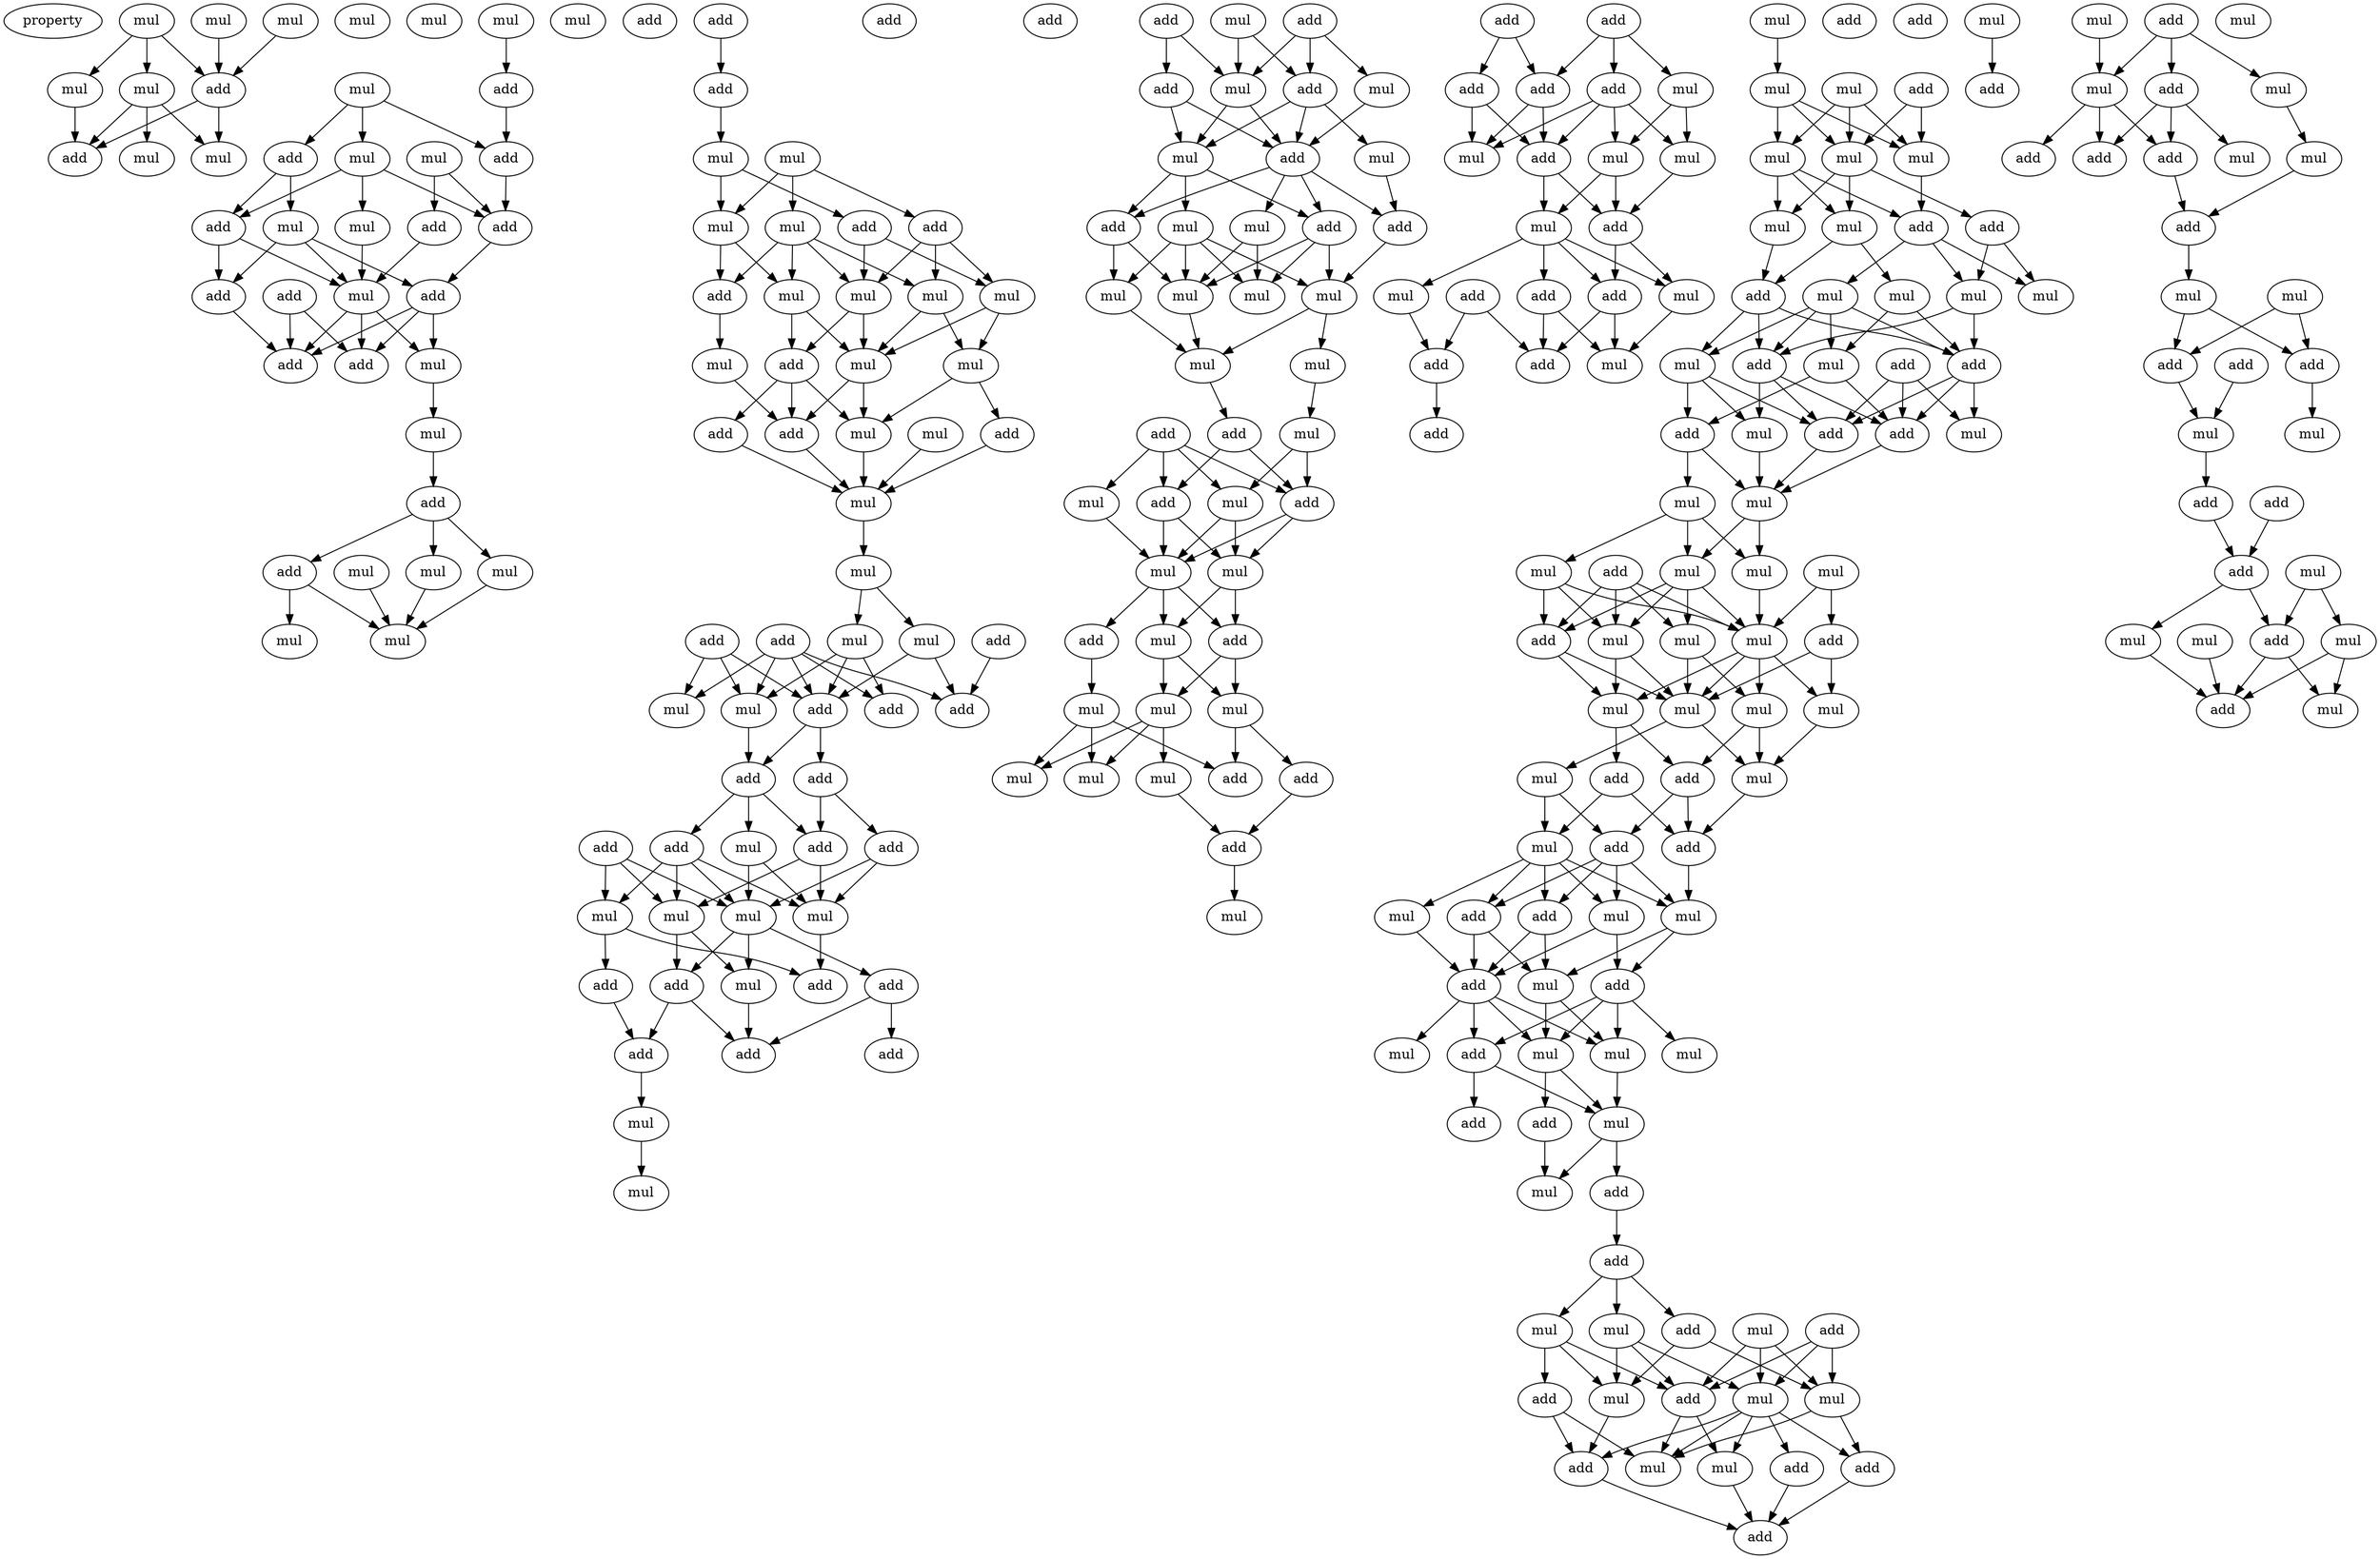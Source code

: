 digraph {
    node [fontcolor=black]
    property [mul=2,lf=1.8]
    0 [ label = mul ];
    1 [ label = mul ];
    2 [ label = mul ];
    3 [ label = mul ];
    4 [ label = mul ];
    5 [ label = mul ];
    6 [ label = mul ];
    7 [ label = add ];
    8 [ label = mul ];
    9 [ label = add ];
    10 [ label = mul ];
    11 [ label = mul ];
    12 [ label = mul ];
    13 [ label = add ];
    14 [ label = mul ];
    15 [ label = add ];
    16 [ label = mul ];
    17 [ label = add ];
    18 [ label = add ];
    19 [ label = add ];
    20 [ label = mul ];
    21 [ label = add ];
    22 [ label = mul ];
    23 [ label = add ];
    24 [ label = mul ];
    25 [ label = add ];
    26 [ label = add ];
    27 [ label = add ];
    28 [ label = mul ];
    29 [ label = add ];
    30 [ label = mul ];
    31 [ label = mul ];
    32 [ label = add ];
    33 [ label = mul ];
    34 [ label = mul ];
    35 [ label = add ];
    36 [ label = mul ];
    37 [ label = add ];
    38 [ label = mul ];
    39 [ label = mul ];
    40 [ label = add ];
    41 [ label = add ];
    42 [ label = add ];
    43 [ label = mul ];
    44 [ label = mul ];
    45 [ label = mul ];
    46 [ label = add ];
    47 [ label = add ];
    48 [ label = mul ];
    49 [ label = mul ];
    50 [ label = mul ];
    51 [ label = add ];
    52 [ label = mul ];
    53 [ label = mul ];
    54 [ label = mul ];
    55 [ label = mul ];
    56 [ label = add ];
    57 [ label = mul ];
    58 [ label = add ];
    59 [ label = add ];
    60 [ label = mul ];
    61 [ label = mul ];
    62 [ label = add ];
    63 [ label = mul ];
    64 [ label = mul ];
    65 [ label = add ];
    66 [ label = mul ];
    67 [ label = add ];
    68 [ label = add ];
    69 [ label = mul ];
    70 [ label = add ];
    71 [ label = mul ];
    72 [ label = mul ];
    73 [ label = add ];
    74 [ label = add ];
    75 [ label = add ];
    76 [ label = add ];
    77 [ label = add ];
    78 [ label = add ];
    79 [ label = mul ];
    80 [ label = add ];
    81 [ label = add ];
    82 [ label = mul ];
    83 [ label = mul ];
    84 [ label = mul ];
    85 [ label = mul ];
    86 [ label = mul ];
    87 [ label = add ];
    88 [ label = add ];
    89 [ label = add ];
    90 [ label = add ];
    91 [ label = add ];
    92 [ label = add ];
    93 [ label = add ];
    94 [ label = add ];
    95 [ label = mul ];
    96 [ label = mul ];
    97 [ label = add ];
    98 [ label = mul ];
    99 [ label = add ];
    100 [ label = mul ];
    101 [ label = add ];
    102 [ label = mul ];
    103 [ label = add ];
    104 [ label = mul ];
    105 [ label = add ];
    106 [ label = mul ];
    107 [ label = mul ];
    108 [ label = add ];
    109 [ label = add ];
    110 [ label = mul ];
    111 [ label = add ];
    112 [ label = mul ];
    113 [ label = mul ];
    114 [ label = mul ];
    115 [ label = mul ];
    116 [ label = mul ];
    117 [ label = mul ];
    118 [ label = mul ];
    119 [ label = add ];
    120 [ label = add ];
    121 [ label = add ];
    122 [ label = mul ];
    123 [ label = add ];
    124 [ label = mul ];
    125 [ label = mul ];
    126 [ label = mul ];
    127 [ label = add ];
    128 [ label = mul ];
    129 [ label = add ];
    130 [ label = mul ];
    131 [ label = mul ];
    132 [ label = mul ];
    133 [ label = mul ];
    134 [ label = add ];
    135 [ label = mul ];
    136 [ label = add ];
    137 [ label = mul ];
    138 [ label = add ];
    139 [ label = mul ];
    140 [ label = add ];
    141 [ label = add ];
    142 [ label = add ];
    143 [ label = mul ];
    144 [ label = add ];
    145 [ label = add ];
    146 [ label = mul ];
    147 [ label = mul ];
    148 [ label = mul ];
    149 [ label = add ];
    150 [ label = mul ];
    151 [ label = add ];
    152 [ label = add ];
    153 [ label = add ];
    154 [ label = mul ];
    155 [ label = mul ];
    156 [ label = add ];
    157 [ label = add ];
    158 [ label = add ];
    159 [ label = mul ];
    160 [ label = add ];
    161 [ label = mul ];
    162 [ label = add ];
    163 [ label = add ];
    164 [ label = add ];
    165 [ label = mul ];
    166 [ label = mul ];
    167 [ label = mul ];
    168 [ label = mul ];
    169 [ label = mul ];
    170 [ label = add ];
    171 [ label = add ];
    172 [ label = mul ];
    173 [ label = mul ];
    174 [ label = mul ];
    175 [ label = mul ];
    176 [ label = add ];
    177 [ label = mul ];
    178 [ label = mul ];
    179 [ label = add ];
    180 [ label = add ];
    181 [ label = mul ];
    182 [ label = mul ];
    183 [ label = add ];
    184 [ label = add ];
    185 [ label = add ];
    186 [ label = add ];
    187 [ label = mul ];
    188 [ label = mul ];
    189 [ label = mul ];
    190 [ label = mul ];
    191 [ label = add ];
    192 [ label = mul ];
    193 [ label = mul ];
    194 [ label = mul ];
    195 [ label = mul ];
    196 [ label = mul ];
    197 [ label = mul ];
    198 [ label = mul ];
    199 [ label = add ];
    200 [ label = add ];
    201 [ label = mul ];
    202 [ label = mul ];
    203 [ label = mul ];
    204 [ label = mul ];
    205 [ label = add ];
    206 [ label = add ];
    207 [ label = mul ];
    208 [ label = mul ];
    209 [ label = mul ];
    210 [ label = add ];
    211 [ label = add ];
    212 [ label = add ];
    213 [ label = mul ];
    214 [ label = mul ];
    215 [ label = add ];
    216 [ label = mul ];
    217 [ label = mul ];
    218 [ label = add ];
    219 [ label = add ];
    220 [ label = mul ];
    221 [ label = add ];
    222 [ label = mul ];
    223 [ label = mul ];
    224 [ label = mul ];
    225 [ label = mul ];
    226 [ label = add ];
    227 [ label = add ];
    228 [ label = add ];
    229 [ label = mul ];
    230 [ label = mul ];
    231 [ label = add ];
    232 [ label = add ];
    233 [ label = add ];
    234 [ label = mul ];
    235 [ label = mul ];
    236 [ label = mul ];
    237 [ label = add ];
    238 [ label = mul ];
    239 [ label = add ];
    240 [ label = add ];
    241 [ label = mul ];
    242 [ label = mul ];
    243 [ label = add ];
    244 [ label = add ];
    245 [ label = mul ];
    246 [ label = mul ];
    247 [ label = add ];
    248 [ label = add ];
    249 [ label = mul ];
    250 [ label = add ];
    251 [ label = add ];
    252 [ label = mul ];
    253 [ label = mul ];
    254 [ label = add ];
    255 [ label = mul ];
    256 [ label = add ];
    257 [ label = add ];
    258 [ label = mul ];
    259 [ label = add ];
    260 [ label = mul ];
    261 [ label = mul ];
    262 [ label = mul ];
    263 [ label = add ];
    264 [ label = add ];
    265 [ label = add ];
    266 [ label = mul ];
    267 [ label = mul ];
    268 [ label = add ];
    269 [ label = add ];
    270 [ label = add ];
    271 [ label = mul ];
    272 [ label = mul ];
    273 [ label = mul ];
    274 [ label = add ];
    275 [ label = mul ];
    276 [ label = add ];
    277 [ label = mul ];
    0 -> 7 [ name = 0 ];
    1 -> 7 [ name = 1 ];
    3 -> 5 [ name = 2 ];
    3 -> 6 [ name = 3 ];
    3 -> 7 [ name = 4 ];
    5 -> 9 [ name = 5 ];
    6 -> 8 [ name = 6 ];
    6 -> 9 [ name = 7 ];
    6 -> 10 [ name = 8 ];
    7 -> 8 [ name = 9 ];
    7 -> 9 [ name = 10 ];
    11 -> 13 [ name = 11 ];
    12 -> 15 [ name = 12 ];
    12 -> 16 [ name = 13 ];
    12 -> 17 [ name = 14 ];
    13 -> 17 [ name = 15 ];
    14 -> 18 [ name = 16 ];
    14 -> 21 [ name = 17 ];
    15 -> 19 [ name = 18 ];
    15 -> 22 [ name = 19 ];
    16 -> 18 [ name = 20 ];
    16 -> 19 [ name = 21 ];
    16 -> 20 [ name = 22 ];
    17 -> 18 [ name = 23 ];
    18 -> 26 [ name = 24 ];
    19 -> 24 [ name = 25 ];
    19 -> 25 [ name = 26 ];
    20 -> 24 [ name = 27 ];
    21 -> 24 [ name = 28 ];
    22 -> 24 [ name = 29 ];
    22 -> 25 [ name = 30 ];
    22 -> 26 [ name = 31 ];
    23 -> 27 [ name = 32 ];
    23 -> 29 [ name = 33 ];
    24 -> 27 [ name = 34 ];
    24 -> 28 [ name = 35 ];
    24 -> 29 [ name = 36 ];
    25 -> 29 [ name = 37 ];
    26 -> 27 [ name = 38 ];
    26 -> 28 [ name = 39 ];
    26 -> 29 [ name = 40 ];
    28 -> 31 [ name = 41 ];
    31 -> 32 [ name = 42 ];
    32 -> 33 [ name = 43 ];
    32 -> 36 [ name = 44 ];
    32 -> 37 [ name = 45 ];
    33 -> 38 [ name = 46 ];
    34 -> 38 [ name = 47 ];
    36 -> 38 [ name = 48 ];
    37 -> 38 [ name = 49 ];
    37 -> 39 [ name = 50 ];
    40 -> 42 [ name = 51 ];
    42 -> 44 [ name = 52 ];
    43 -> 45 [ name = 53 ];
    43 -> 47 [ name = 54 ];
    43 -> 48 [ name = 55 ];
    44 -> 45 [ name = 56 ];
    44 -> 46 [ name = 57 ];
    45 -> 49 [ name = 58 ];
    45 -> 51 [ name = 59 ];
    46 -> 52 [ name = 60 ];
    46 -> 53 [ name = 61 ];
    47 -> 50 [ name = 62 ];
    47 -> 52 [ name = 63 ];
    47 -> 53 [ name = 64 ];
    48 -> 49 [ name = 65 ];
    48 -> 50 [ name = 66 ];
    48 -> 51 [ name = 67 ];
    48 -> 53 [ name = 68 ];
    49 -> 56 [ name = 69 ];
    49 -> 57 [ name = 70 ];
    50 -> 54 [ name = 71 ];
    50 -> 57 [ name = 72 ];
    51 -> 55 [ name = 73 ];
    52 -> 54 [ name = 74 ];
    52 -> 57 [ name = 75 ];
    53 -> 56 [ name = 76 ];
    53 -> 57 [ name = 77 ];
    54 -> 59 [ name = 78 ];
    54 -> 60 [ name = 79 ];
    55 -> 62 [ name = 80 ];
    56 -> 58 [ name = 81 ];
    56 -> 60 [ name = 82 ];
    56 -> 62 [ name = 83 ];
    57 -> 60 [ name = 84 ];
    57 -> 62 [ name = 85 ];
    58 -> 63 [ name = 86 ];
    59 -> 63 [ name = 87 ];
    60 -> 63 [ name = 88 ];
    61 -> 63 [ name = 89 ];
    62 -> 63 [ name = 90 ];
    63 -> 64 [ name = 91 ];
    64 -> 66 [ name = 92 ];
    64 -> 69 [ name = 93 ];
    65 -> 70 [ name = 94 ];
    66 -> 72 [ name = 95 ];
    66 -> 73 [ name = 96 ];
    66 -> 74 [ name = 97 ];
    67 -> 71 [ name = 98 ];
    67 -> 72 [ name = 99 ];
    67 -> 73 [ name = 100 ];
    68 -> 70 [ name = 101 ];
    68 -> 71 [ name = 102 ];
    68 -> 72 [ name = 103 ];
    68 -> 73 [ name = 104 ];
    68 -> 74 [ name = 105 ];
    69 -> 70 [ name = 106 ];
    69 -> 73 [ name = 107 ];
    72 -> 76 [ name = 108 ];
    73 -> 75 [ name = 109 ];
    73 -> 76 [ name = 110 ];
    75 -> 77 [ name = 111 ];
    75 -> 78 [ name = 112 ];
    76 -> 78 [ name = 113 ];
    76 -> 79 [ name = 114 ];
    76 -> 81 [ name = 115 ];
    77 -> 82 [ name = 116 ];
    77 -> 83 [ name = 117 ];
    78 -> 83 [ name = 118 ];
    78 -> 84 [ name = 119 ];
    79 -> 82 [ name = 120 ];
    79 -> 83 [ name = 121 ];
    80 -> 82 [ name = 122 ];
    80 -> 84 [ name = 123 ];
    80 -> 85 [ name = 124 ];
    81 -> 82 [ name = 125 ];
    81 -> 83 [ name = 126 ];
    81 -> 84 [ name = 127 ];
    81 -> 85 [ name = 128 ];
    82 -> 86 [ name = 129 ];
    82 -> 89 [ name = 130 ];
    82 -> 90 [ name = 131 ];
    83 -> 87 [ name = 132 ];
    84 -> 86 [ name = 133 ];
    84 -> 89 [ name = 134 ];
    85 -> 87 [ name = 135 ];
    85 -> 88 [ name = 136 ];
    86 -> 93 [ name = 137 ];
    88 -> 91 [ name = 138 ];
    89 -> 91 [ name = 139 ];
    89 -> 93 [ name = 140 ];
    90 -> 93 [ name = 141 ];
    90 -> 94 [ name = 142 ];
    91 -> 95 [ name = 143 ];
    95 -> 96 [ name = 144 ];
    97 -> 102 [ name = 145 ];
    97 -> 103 [ name = 146 ];
    98 -> 101 [ name = 147 ];
    98 -> 102 [ name = 148 ];
    99 -> 100 [ name = 149 ];
    99 -> 101 [ name = 150 ];
    99 -> 102 [ name = 151 ];
    100 -> 105 [ name = 152 ];
    101 -> 104 [ name = 153 ];
    101 -> 105 [ name = 154 ];
    101 -> 106 [ name = 155 ];
    102 -> 104 [ name = 156 ];
    102 -> 105 [ name = 157 ];
    103 -> 104 [ name = 158 ];
    103 -> 105 [ name = 159 ];
    104 -> 108 [ name = 160 ];
    104 -> 110 [ name = 161 ];
    104 -> 111 [ name = 162 ];
    105 -> 107 [ name = 163 ];
    105 -> 108 [ name = 164 ];
    105 -> 109 [ name = 165 ];
    105 -> 111 [ name = 166 ];
    106 -> 109 [ name = 167 ];
    107 -> 112 [ name = 168 ];
    107 -> 115 [ name = 169 ];
    108 -> 112 [ name = 170 ];
    108 -> 114 [ name = 171 ];
    109 -> 113 [ name = 172 ];
    110 -> 112 [ name = 173 ];
    110 -> 113 [ name = 174 ];
    110 -> 114 [ name = 175 ];
    110 -> 115 [ name = 176 ];
    111 -> 112 [ name = 177 ];
    111 -> 113 [ name = 178 ];
    111 -> 115 [ name = 179 ];
    112 -> 117 [ name = 180 ];
    113 -> 116 [ name = 181 ];
    113 -> 117 [ name = 182 ];
    114 -> 117 [ name = 183 ];
    116 -> 118 [ name = 184 ];
    117 -> 119 [ name = 185 ];
    118 -> 123 [ name = 186 ];
    118 -> 124 [ name = 187 ];
    119 -> 121 [ name = 188 ];
    119 -> 123 [ name = 189 ];
    120 -> 121 [ name = 190 ];
    120 -> 122 [ name = 191 ];
    120 -> 123 [ name = 192 ];
    120 -> 124 [ name = 193 ];
    121 -> 125 [ name = 194 ];
    121 -> 126 [ name = 195 ];
    122 -> 126 [ name = 196 ];
    123 -> 125 [ name = 197 ];
    123 -> 126 [ name = 198 ];
    124 -> 125 [ name = 199 ];
    124 -> 126 [ name = 200 ];
    125 -> 127 [ name = 201 ];
    125 -> 128 [ name = 202 ];
    126 -> 127 [ name = 203 ];
    126 -> 128 [ name = 204 ];
    126 -> 129 [ name = 205 ];
    127 -> 130 [ name = 206 ];
    127 -> 132 [ name = 207 ];
    128 -> 130 [ name = 208 ];
    128 -> 132 [ name = 209 ];
    129 -> 131 [ name = 210 ];
    130 -> 134 [ name = 211 ];
    130 -> 136 [ name = 212 ];
    131 -> 134 [ name = 213 ];
    131 -> 135 [ name = 214 ];
    131 -> 137 [ name = 215 ];
    132 -> 133 [ name = 216 ];
    132 -> 135 [ name = 217 ];
    132 -> 137 [ name = 218 ];
    133 -> 138 [ name = 219 ];
    136 -> 138 [ name = 220 ];
    138 -> 139 [ name = 221 ];
    140 -> 142 [ name = 222 ];
    140 -> 144 [ name = 223 ];
    141 -> 143 [ name = 224 ];
    141 -> 144 [ name = 225 ];
    141 -> 145 [ name = 226 ];
    142 -> 146 [ name = 227 ];
    142 -> 149 [ name = 228 ];
    143 -> 147 [ name = 229 ];
    143 -> 148 [ name = 230 ];
    144 -> 146 [ name = 231 ];
    144 -> 149 [ name = 232 ];
    145 -> 146 [ name = 233 ];
    145 -> 147 [ name = 234 ];
    145 -> 148 [ name = 235 ];
    145 -> 149 [ name = 236 ];
    147 -> 151 [ name = 237 ];
    148 -> 150 [ name = 238 ];
    148 -> 151 [ name = 239 ];
    149 -> 150 [ name = 240 ];
    149 -> 151 [ name = 241 ];
    150 -> 153 [ name = 242 ];
    150 -> 154 [ name = 243 ];
    150 -> 155 [ name = 244 ];
    150 -> 156 [ name = 245 ];
    151 -> 153 [ name = 246 ];
    151 -> 155 [ name = 247 ];
    152 -> 157 [ name = 248 ];
    152 -> 158 [ name = 249 ];
    153 -> 158 [ name = 250 ];
    153 -> 159 [ name = 251 ];
    154 -> 157 [ name = 252 ];
    155 -> 159 [ name = 253 ];
    156 -> 158 [ name = 254 ];
    156 -> 159 [ name = 255 ];
    157 -> 160 [ name = 256 ];
    161 -> 165 [ name = 257 ];
    163 -> 167 [ name = 258 ];
    163 -> 169 [ name = 259 ];
    165 -> 167 [ name = 260 ];
    165 -> 168 [ name = 261 ];
    165 -> 169 [ name = 262 ];
    166 -> 167 [ name = 263 ];
    166 -> 168 [ name = 264 ];
    166 -> 169 [ name = 265 ];
    167 -> 170 [ name = 266 ];
    167 -> 172 [ name = 267 ];
    167 -> 173 [ name = 268 ];
    168 -> 171 [ name = 269 ];
    168 -> 172 [ name = 270 ];
    168 -> 173 [ name = 271 ];
    169 -> 171 [ name = 272 ];
    170 -> 174 [ name = 273 ];
    170 -> 175 [ name = 274 ];
    171 -> 174 [ name = 275 ];
    171 -> 175 [ name = 276 ];
    171 -> 178 [ name = 277 ];
    172 -> 176 [ name = 278 ];
    173 -> 176 [ name = 279 ];
    173 -> 177 [ name = 280 ];
    175 -> 179 [ name = 281 ];
    175 -> 180 [ name = 282 ];
    176 -> 179 [ name = 283 ];
    176 -> 180 [ name = 284 ];
    176 -> 181 [ name = 285 ];
    177 -> 179 [ name = 286 ];
    177 -> 182 [ name = 287 ];
    178 -> 179 [ name = 288 ];
    178 -> 180 [ name = 289 ];
    178 -> 181 [ name = 290 ];
    178 -> 182 [ name = 291 ];
    179 -> 184 [ name = 292 ];
    179 -> 185 [ name = 293 ];
    179 -> 188 [ name = 294 ];
    180 -> 184 [ name = 295 ];
    180 -> 185 [ name = 296 ];
    180 -> 187 [ name = 297 ];
    181 -> 184 [ name = 298 ];
    181 -> 186 [ name = 299 ];
    181 -> 187 [ name = 300 ];
    182 -> 185 [ name = 301 ];
    182 -> 186 [ name = 302 ];
    183 -> 184 [ name = 303 ];
    183 -> 185 [ name = 304 ];
    183 -> 188 [ name = 305 ];
    184 -> 190 [ name = 306 ];
    185 -> 190 [ name = 307 ];
    186 -> 189 [ name = 308 ];
    186 -> 190 [ name = 309 ];
    187 -> 190 [ name = 310 ];
    189 -> 192 [ name = 311 ];
    189 -> 194 [ name = 312 ];
    189 -> 195 [ name = 313 ];
    190 -> 194 [ name = 314 ];
    190 -> 195 [ name = 315 ];
    191 -> 196 [ name = 316 ];
    191 -> 197 [ name = 317 ];
    191 -> 198 [ name = 318 ];
    191 -> 199 [ name = 319 ];
    192 -> 196 [ name = 320 ];
    192 -> 198 [ name = 321 ];
    192 -> 199 [ name = 322 ];
    193 -> 196 [ name = 323 ];
    193 -> 200 [ name = 324 ];
    194 -> 196 [ name = 325 ];
    195 -> 196 [ name = 326 ];
    195 -> 197 [ name = 327 ];
    195 -> 198 [ name = 328 ];
    195 -> 199 [ name = 329 ];
    196 -> 201 [ name = 330 ];
    196 -> 202 [ name = 331 ];
    196 -> 203 [ name = 332 ];
    196 -> 204 [ name = 333 ];
    197 -> 202 [ name = 334 ];
    197 -> 204 [ name = 335 ];
    198 -> 201 [ name = 336 ];
    198 -> 204 [ name = 337 ];
    199 -> 201 [ name = 338 ];
    199 -> 204 [ name = 339 ];
    200 -> 203 [ name = 340 ];
    200 -> 204 [ name = 341 ];
    201 -> 205 [ name = 342 ];
    201 -> 206 [ name = 343 ];
    202 -> 206 [ name = 344 ];
    202 -> 208 [ name = 345 ];
    203 -> 208 [ name = 346 ];
    204 -> 207 [ name = 347 ];
    204 -> 208 [ name = 348 ];
    205 -> 209 [ name = 349 ];
    205 -> 211 [ name = 350 ];
    206 -> 210 [ name = 351 ];
    206 -> 211 [ name = 352 ];
    207 -> 209 [ name = 353 ];
    207 -> 210 [ name = 354 ];
    208 -> 211 [ name = 355 ];
    209 -> 212 [ name = 356 ];
    209 -> 213 [ name = 357 ];
    209 -> 214 [ name = 358 ];
    209 -> 215 [ name = 359 ];
    209 -> 216 [ name = 360 ];
    210 -> 212 [ name = 361 ];
    210 -> 214 [ name = 362 ];
    210 -> 215 [ name = 363 ];
    210 -> 216 [ name = 364 ];
    211 -> 216 [ name = 365 ];
    212 -> 217 [ name = 366 ];
    212 -> 219 [ name = 367 ];
    213 -> 219 [ name = 368 ];
    214 -> 218 [ name = 369 ];
    214 -> 219 [ name = 370 ];
    215 -> 217 [ name = 371 ];
    215 -> 219 [ name = 372 ];
    216 -> 217 [ name = 373 ];
    216 -> 218 [ name = 374 ];
    217 -> 220 [ name = 375 ];
    217 -> 223 [ name = 376 ];
    218 -> 220 [ name = 377 ];
    218 -> 221 [ name = 378 ];
    218 -> 222 [ name = 379 ];
    218 -> 223 [ name = 380 ];
    219 -> 220 [ name = 381 ];
    219 -> 221 [ name = 382 ];
    219 -> 223 [ name = 383 ];
    219 -> 224 [ name = 384 ];
    220 -> 225 [ name = 385 ];
    220 -> 227 [ name = 386 ];
    221 -> 225 [ name = 387 ];
    221 -> 226 [ name = 388 ];
    223 -> 225 [ name = 389 ];
    225 -> 228 [ name = 390 ];
    225 -> 229 [ name = 391 ];
    227 -> 229 [ name = 392 ];
    228 -> 231 [ name = 393 ];
    230 -> 232 [ name = 394 ];
    231 -> 235 [ name = 395 ];
    231 -> 236 [ name = 396 ];
    231 -> 237 [ name = 397 ];
    233 -> 240 [ name = 398 ];
    233 -> 241 [ name = 399 ];
    233 -> 242 [ name = 400 ];
    234 -> 240 [ name = 401 ];
    234 -> 241 [ name = 402 ];
    234 -> 242 [ name = 403 ];
    235 -> 238 [ name = 404 ];
    235 -> 239 [ name = 405 ];
    235 -> 240 [ name = 406 ];
    236 -> 238 [ name = 407 ];
    236 -> 240 [ name = 408 ];
    236 -> 241 [ name = 409 ];
    237 -> 238 [ name = 410 ];
    237 -> 242 [ name = 411 ];
    238 -> 247 [ name = 412 ];
    239 -> 246 [ name = 413 ];
    239 -> 247 [ name = 414 ];
    240 -> 245 [ name = 415 ];
    240 -> 246 [ name = 416 ];
    241 -> 243 [ name = 417 ];
    241 -> 244 [ name = 418 ];
    241 -> 245 [ name = 419 ];
    241 -> 246 [ name = 420 ];
    241 -> 247 [ name = 421 ];
    242 -> 244 [ name = 422 ];
    242 -> 246 [ name = 423 ];
    243 -> 248 [ name = 424 ];
    244 -> 248 [ name = 425 ];
    245 -> 248 [ name = 426 ];
    247 -> 248 [ name = 427 ];
    249 -> 253 [ name = 428 ];
    250 -> 251 [ name = 429 ];
    250 -> 252 [ name = 430 ];
    250 -> 253 [ name = 431 ];
    251 -> 254 [ name = 432 ];
    251 -> 255 [ name = 433 ];
    251 -> 257 [ name = 434 ];
    252 -> 258 [ name = 435 ];
    253 -> 254 [ name = 436 ];
    253 -> 256 [ name = 437 ];
    253 -> 257 [ name = 438 ];
    257 -> 259 [ name = 439 ];
    258 -> 259 [ name = 440 ];
    259 -> 261 [ name = 441 ];
    261 -> 263 [ name = 442 ];
    261 -> 264 [ name = 443 ];
    262 -> 263 [ name = 444 ];
    262 -> 264 [ name = 445 ];
    263 -> 266 [ name = 446 ];
    264 -> 267 [ name = 447 ];
    265 -> 267 [ name = 448 ];
    267 -> 269 [ name = 449 ];
    268 -> 270 [ name = 450 ];
    269 -> 270 [ name = 451 ];
    270 -> 273 [ name = 452 ];
    270 -> 274 [ name = 453 ];
    271 -> 272 [ name = 454 ];
    271 -> 274 [ name = 455 ];
    272 -> 276 [ name = 456 ];
    272 -> 277 [ name = 457 ];
    273 -> 276 [ name = 458 ];
    274 -> 276 [ name = 459 ];
    274 -> 277 [ name = 460 ];
    275 -> 276 [ name = 461 ];
}
